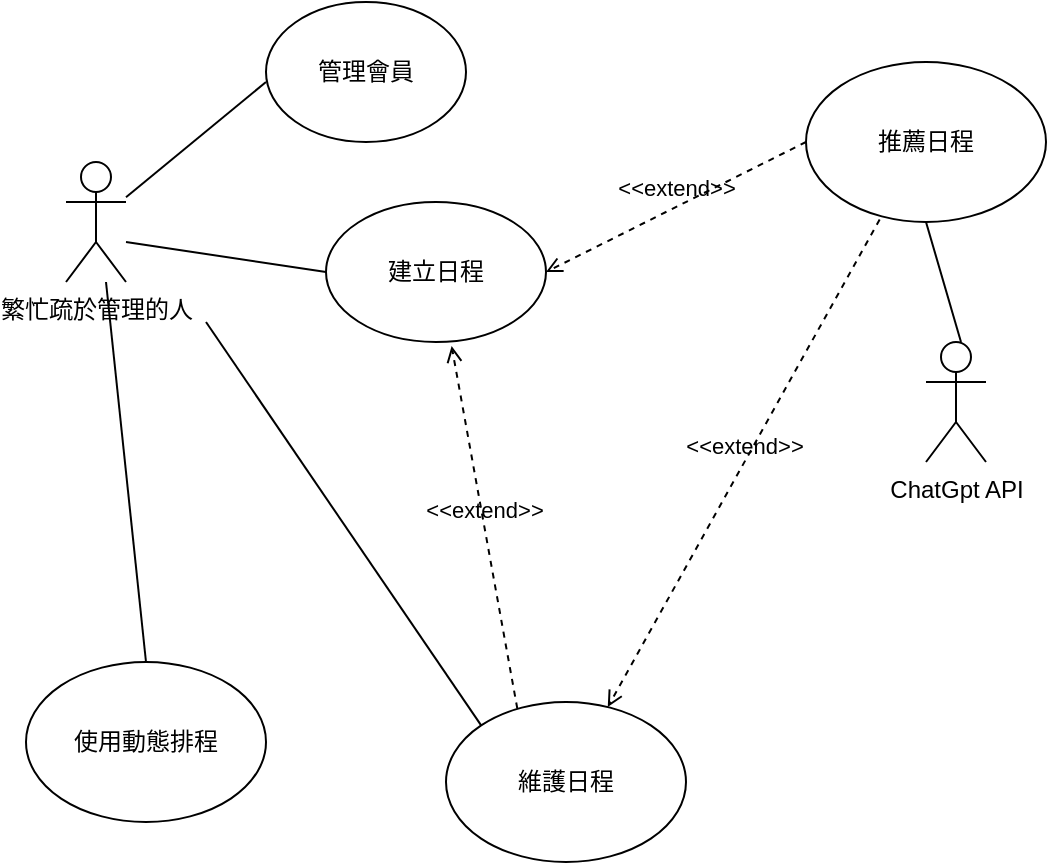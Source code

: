 <mxfile version="26.0.2">
  <diagram name="第 1 页" id="Xz5PU06GAnDAfzOE8Gnp">
    <mxGraphModel dx="1050" dy="530" grid="1" gridSize="10" guides="1" tooltips="1" connect="1" arrows="1" fold="1" page="1" pageScale="1" pageWidth="827" pageHeight="1169" math="0" shadow="0">
      <root>
        <mxCell id="0" />
        <mxCell id="1" parent="0" />
        <mxCell id="2vLCRVX1jUAMyT6jkuKO-1" value="繁忙疏於管理的人&lt;div&gt;&lt;br&gt;&lt;/div&gt;" style="shape=umlActor;verticalLabelPosition=bottom;verticalAlign=top;html=1;outlineConnect=0;" parent="1" vertex="1">
          <mxGeometry x="70" y="280" width="30" height="60" as="geometry" />
        </mxCell>
        <mxCell id="2vLCRVX1jUAMyT6jkuKO-2" value="管理會員" style="ellipse;whiteSpace=wrap;html=1;" parent="1" vertex="1">
          <mxGeometry x="170" y="200" width="100" height="70" as="geometry" />
        </mxCell>
        <mxCell id="2vLCRVX1jUAMyT6jkuKO-3" value="建立日程" style="ellipse;whiteSpace=wrap;html=1;" parent="1" vertex="1">
          <mxGeometry x="200" y="300" width="110" height="70" as="geometry" />
        </mxCell>
        <mxCell id="2vLCRVX1jUAMyT6jkuKO-4" value="維護日程" style="ellipse;whiteSpace=wrap;html=1;" parent="1" vertex="1">
          <mxGeometry x="260" y="550" width="120" height="80" as="geometry" />
        </mxCell>
        <mxCell id="2vLCRVX1jUAMyT6jkuKO-5" value="ChatGpt API" style="shape=umlActor;verticalLabelPosition=bottom;verticalAlign=top;html=1;outlineConnect=0;" parent="1" vertex="1">
          <mxGeometry x="500" y="370" width="30" height="60" as="geometry" />
        </mxCell>
        <mxCell id="2vLCRVX1jUAMyT6jkuKO-7" value="" style="endArrow=none;html=1;rounded=0;entryX=0;entryY=0.5;entryDx=0;entryDy=0;" parent="1" target="2vLCRVX1jUAMyT6jkuKO-3" edge="1">
          <mxGeometry width="50" height="50" relative="1" as="geometry">
            <mxPoint x="100" y="320" as="sourcePoint" />
            <mxPoint x="150" y="270" as="targetPoint" />
          </mxGeometry>
        </mxCell>
        <mxCell id="2vLCRVX1jUAMyT6jkuKO-8" value="" style="endArrow=none;html=1;rounded=0;" parent="1" source="2vLCRVX1jUAMyT6jkuKO-1" edge="1">
          <mxGeometry width="50" height="50" relative="1" as="geometry">
            <mxPoint x="210" y="380" as="sourcePoint" />
            <mxPoint x="170" y="240" as="targetPoint" />
          </mxGeometry>
        </mxCell>
        <mxCell id="2vLCRVX1jUAMyT6jkuKO-9" value="" style="endArrow=none;html=1;rounded=0;exitX=0;exitY=0;exitDx=0;exitDy=0;" parent="1" source="2vLCRVX1jUAMyT6jkuKO-4" edge="1">
          <mxGeometry width="50" height="50" relative="1" as="geometry">
            <mxPoint x="90" y="410" as="sourcePoint" />
            <mxPoint x="140" y="360" as="targetPoint" />
          </mxGeometry>
        </mxCell>
        <mxCell id="2vLCRVX1jUAMyT6jkuKO-12" value="&amp;lt;&amp;lt;extend&amp;gt;&amp;gt;" style="html=1;verticalAlign=bottom;labelBackgroundColor=none;endArrow=open;endFill=0;dashed=1;rounded=0;entryX=0.571;entryY=1.029;entryDx=0;entryDy=0;entryPerimeter=0;exitX=0.297;exitY=0.04;exitDx=0;exitDy=0;exitPerimeter=0;" parent="1" source="2vLCRVX1jUAMyT6jkuKO-4" target="2vLCRVX1jUAMyT6jkuKO-3" edge="1">
          <mxGeometry width="160" relative="1" as="geometry">
            <mxPoint x="250" y="460" as="sourcePoint" />
            <mxPoint x="410" y="460" as="targetPoint" />
          </mxGeometry>
        </mxCell>
        <mxCell id="2vLCRVX1jUAMyT6jkuKO-13" value="" style="endArrow=none;html=1;rounded=0;entryX=0.5;entryY=0;entryDx=0;entryDy=0;entryPerimeter=0;exitX=0.5;exitY=1;exitDx=0;exitDy=0;" parent="1" source="2vLCRVX1jUAMyT6jkuKO-14" edge="1">
          <mxGeometry width="50" height="50" relative="1" as="geometry">
            <mxPoint x="530" y="320" as="sourcePoint" />
            <mxPoint x="517.5" y="370" as="targetPoint" />
          </mxGeometry>
        </mxCell>
        <mxCell id="2vLCRVX1jUAMyT6jkuKO-14" value="推薦日程" style="ellipse;whiteSpace=wrap;html=1;" parent="1" vertex="1">
          <mxGeometry x="440" y="230" width="120" height="80" as="geometry" />
        </mxCell>
        <mxCell id="2vLCRVX1jUAMyT6jkuKO-16" value="使用動態排程" style="ellipse;whiteSpace=wrap;html=1;" parent="1" vertex="1">
          <mxGeometry x="50" y="530" width="120" height="80" as="geometry" />
        </mxCell>
        <mxCell id="2vLCRVX1jUAMyT6jkuKO-17" value="" style="endArrow=none;html=1;rounded=0;exitX=0.5;exitY=0;exitDx=0;exitDy=0;" parent="1" source="2vLCRVX1jUAMyT6jkuKO-16" edge="1">
          <mxGeometry width="50" height="50" relative="1" as="geometry">
            <mxPoint x="40" y="390" as="sourcePoint" />
            <mxPoint x="90" y="340" as="targetPoint" />
          </mxGeometry>
        </mxCell>
        <mxCell id="dfAzhgAMpCQyfqDTIuD1-2" value="&amp;lt;&amp;lt;extend&amp;gt;&amp;gt;" style="html=1;verticalAlign=bottom;labelBackgroundColor=none;endArrow=open;endFill=0;dashed=1;rounded=0;exitX=0.307;exitY=0.985;exitDx=0;exitDy=0;exitPerimeter=0;" parent="1" source="2vLCRVX1jUAMyT6jkuKO-14" target="2vLCRVX1jUAMyT6jkuKO-4" edge="1">
          <mxGeometry width="160" relative="1" as="geometry">
            <mxPoint x="442.76" y="310.0" as="sourcePoint" />
            <mxPoint x="340" y="522.8" as="targetPoint" />
          </mxGeometry>
        </mxCell>
        <mxCell id="dfAzhgAMpCQyfqDTIuD1-3" value="&amp;lt;&amp;lt;extend&amp;gt;&amp;gt;" style="html=1;verticalAlign=bottom;labelBackgroundColor=none;endArrow=open;endFill=0;dashed=1;rounded=0;exitX=0;exitY=0.5;exitDx=0;exitDy=0;entryX=1;entryY=0.5;entryDx=0;entryDy=0;" parent="1" source="2vLCRVX1jUAMyT6jkuKO-14" target="2vLCRVX1jUAMyT6jkuKO-3" edge="1">
          <mxGeometry width="160" relative="1" as="geometry">
            <mxPoint x="482" y="100" as="sourcePoint" />
            <mxPoint x="313" y="343" as="targetPoint" />
          </mxGeometry>
        </mxCell>
      </root>
    </mxGraphModel>
  </diagram>
</mxfile>
